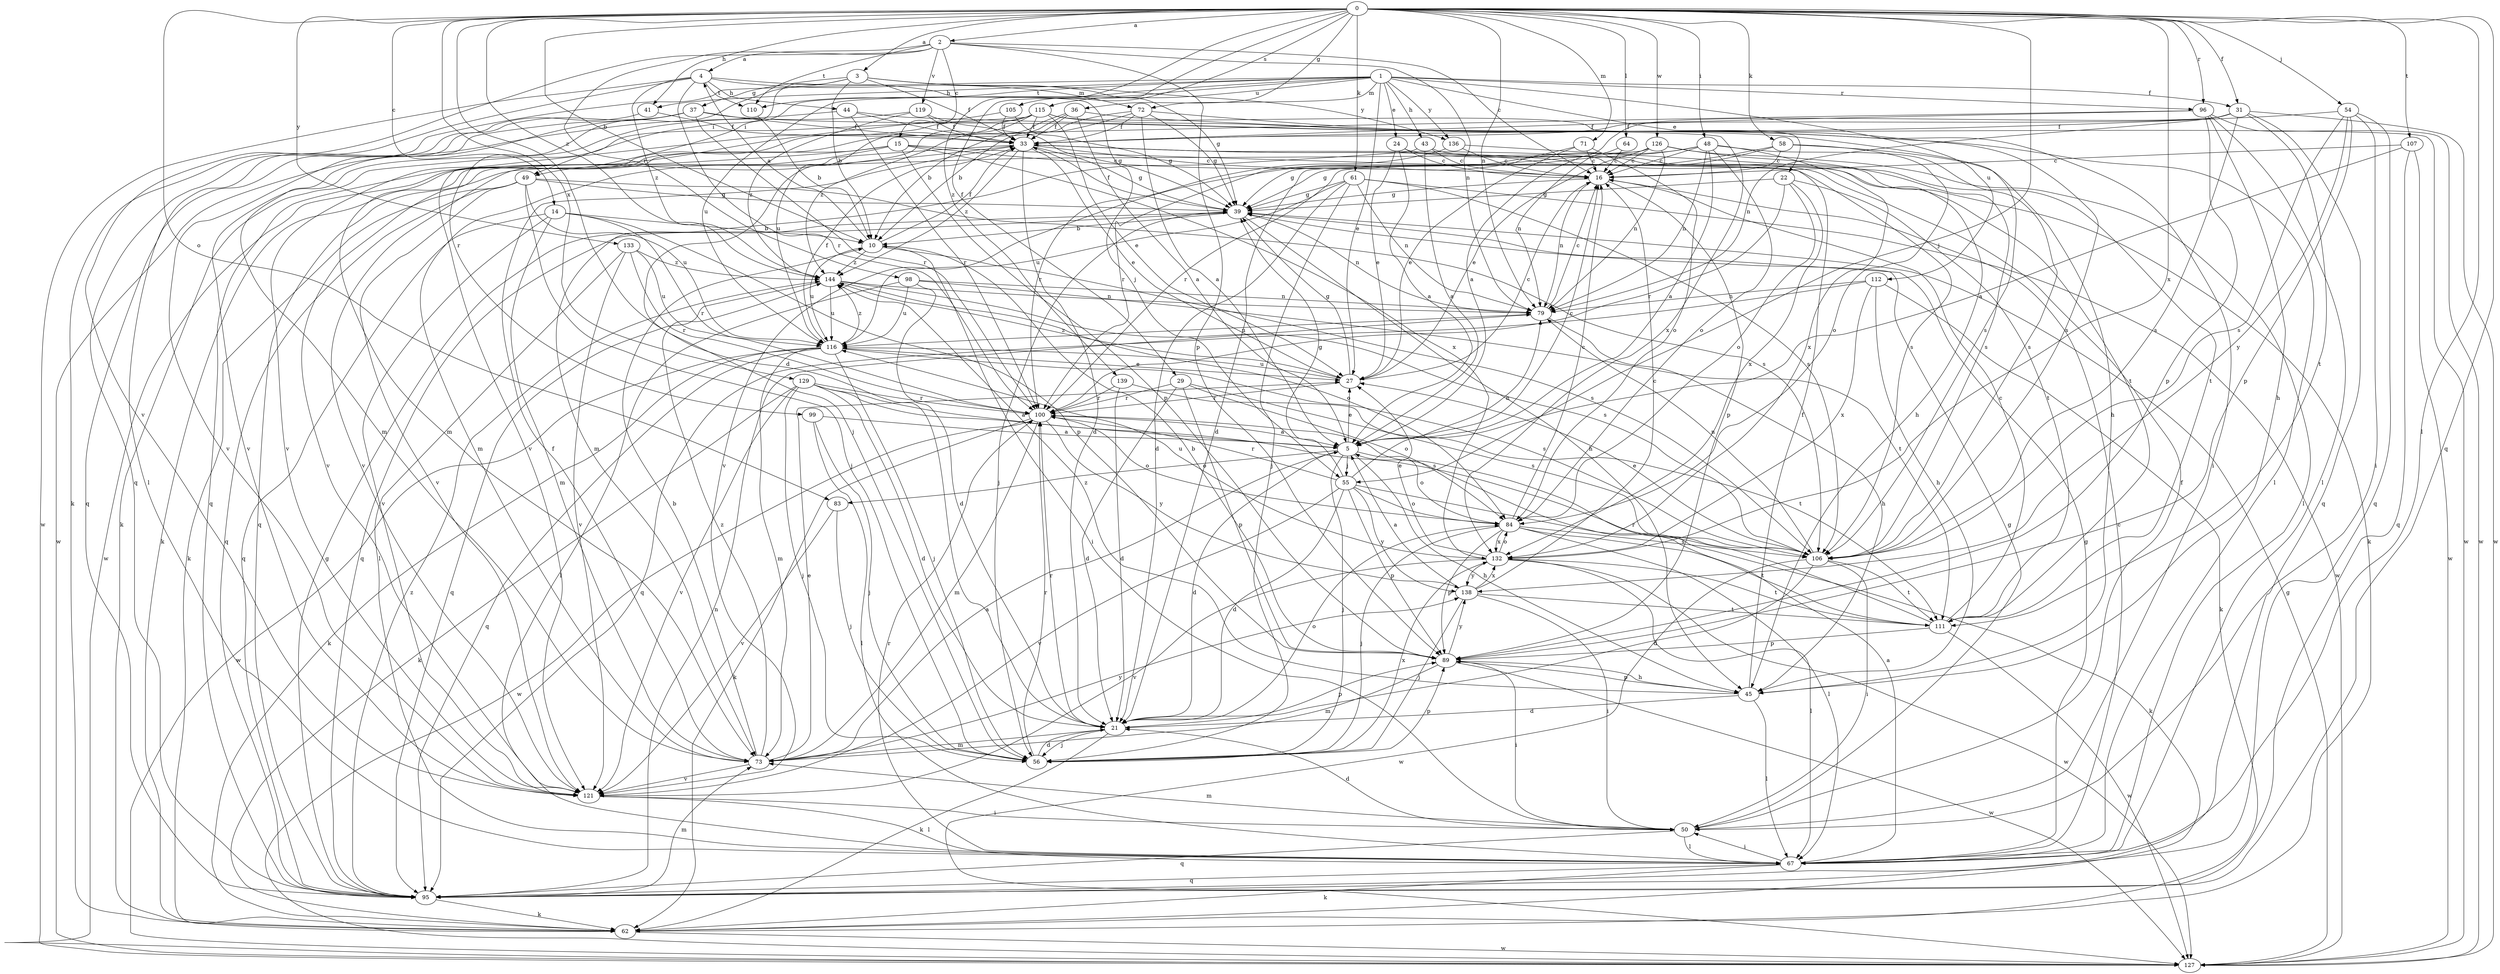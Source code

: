 strict digraph  {
0;
1;
2;
3;
4;
5;
10;
14;
15;
16;
21;
22;
24;
27;
29;
31;
33;
36;
37;
39;
41;
43;
44;
45;
48;
49;
50;
54;
55;
56;
58;
61;
62;
64;
67;
71;
72;
73;
79;
83;
84;
89;
95;
96;
98;
99;
100;
105;
106;
107;
110;
111;
112;
115;
116;
119;
121;
126;
127;
129;
132;
133;
136;
138;
139;
144;
0 -> 2  [label=a];
0 -> 3  [label=a];
0 -> 10  [label=b];
0 -> 14  [label=c];
0 -> 21  [label=d];
0 -> 29  [label=f];
0 -> 31  [label=f];
0 -> 36  [label=g];
0 -> 41  [label=h];
0 -> 48  [label=i];
0 -> 54  [label=j];
0 -> 55  [label=j];
0 -> 58  [label=k];
0 -> 61  [label=k];
0 -> 64  [label=l];
0 -> 67  [label=l];
0 -> 71  [label=m];
0 -> 79  [label=n];
0 -> 83  [label=o];
0 -> 95  [label=q];
0 -> 96  [label=r];
0 -> 105  [label=s];
0 -> 107  [label=t];
0 -> 126  [label=w];
0 -> 129  [label=x];
0 -> 132  [label=x];
0 -> 133  [label=y];
0 -> 139  [label=z];
0 -> 144  [label=z];
1 -> 22  [label=e];
1 -> 24  [label=e];
1 -> 27  [label=e];
1 -> 31  [label=f];
1 -> 41  [label=h];
1 -> 43  [label=h];
1 -> 49  [label=i];
1 -> 72  [label=m];
1 -> 95  [label=q];
1 -> 96  [label=r];
1 -> 110  [label=t];
1 -> 112  [label=u];
1 -> 115  [label=u];
1 -> 116  [label=u];
1 -> 136  [label=y];
2 -> 4  [label=a];
2 -> 15  [label=c];
2 -> 16  [label=c];
2 -> 79  [label=n];
2 -> 89  [label=p];
2 -> 98  [label=r];
2 -> 110  [label=t];
2 -> 119  [label=v];
2 -> 121  [label=v];
3 -> 10  [label=b];
3 -> 33  [label=f];
3 -> 37  [label=g];
3 -> 39  [label=g];
3 -> 49  [label=i];
3 -> 99  [label=r];
3 -> 136  [label=y];
4 -> 44  [label=h];
4 -> 55  [label=j];
4 -> 62  [label=k];
4 -> 72  [label=m];
4 -> 100  [label=r];
4 -> 110  [label=t];
4 -> 127  [label=w];
4 -> 144  [label=z];
5 -> 16  [label=c];
5 -> 21  [label=d];
5 -> 27  [label=e];
5 -> 45  [label=h];
5 -> 55  [label=j];
5 -> 56  [label=j];
5 -> 83  [label=o];
5 -> 84  [label=o];
10 -> 4  [label=a];
10 -> 33  [label=f];
10 -> 50  [label=i];
10 -> 106  [label=s];
10 -> 116  [label=u];
10 -> 144  [label=z];
14 -> 10  [label=b];
14 -> 73  [label=m];
14 -> 89  [label=p];
14 -> 95  [label=q];
14 -> 100  [label=r];
14 -> 121  [label=v];
15 -> 16  [label=c];
15 -> 62  [label=k];
15 -> 89  [label=p];
15 -> 106  [label=s];
15 -> 121  [label=v];
15 -> 127  [label=w];
15 -> 132  [label=x];
16 -> 39  [label=g];
16 -> 79  [label=n];
16 -> 89  [label=p];
21 -> 56  [label=j];
21 -> 62  [label=k];
21 -> 73  [label=m];
21 -> 84  [label=o];
21 -> 89  [label=p];
21 -> 100  [label=r];
22 -> 39  [label=g];
22 -> 84  [label=o];
22 -> 100  [label=r];
22 -> 111  [label=t];
22 -> 132  [label=x];
24 -> 5  [label=a];
24 -> 16  [label=c];
24 -> 27  [label=e];
24 -> 62  [label=k];
27 -> 16  [label=c];
27 -> 39  [label=g];
27 -> 100  [label=r];
27 -> 116  [label=u];
27 -> 144  [label=z];
29 -> 21  [label=d];
29 -> 84  [label=o];
29 -> 89  [label=p];
29 -> 100  [label=r];
29 -> 106  [label=s];
31 -> 5  [label=a];
31 -> 33  [label=f];
31 -> 79  [label=n];
31 -> 95  [label=q];
31 -> 106  [label=s];
31 -> 111  [label=t];
31 -> 127  [label=w];
33 -> 16  [label=c];
33 -> 21  [label=d];
33 -> 27  [label=e];
33 -> 39  [label=g];
33 -> 73  [label=m];
33 -> 111  [label=t];
33 -> 121  [label=v];
33 -> 144  [label=z];
36 -> 5  [label=a];
36 -> 10  [label=b];
36 -> 33  [label=f];
36 -> 50  [label=i];
36 -> 144  [label=z];
37 -> 33  [label=f];
37 -> 73  [label=m];
37 -> 95  [label=q];
37 -> 100  [label=r];
37 -> 106  [label=s];
37 -> 121  [label=v];
39 -> 10  [label=b];
39 -> 33  [label=f];
39 -> 45  [label=h];
39 -> 56  [label=j];
39 -> 79  [label=n];
39 -> 95  [label=q];
41 -> 33  [label=f];
41 -> 67  [label=l];
43 -> 5  [label=a];
43 -> 16  [label=c];
43 -> 45  [label=h];
43 -> 73  [label=m];
44 -> 33  [label=f];
44 -> 100  [label=r];
44 -> 127  [label=w];
44 -> 132  [label=x];
45 -> 21  [label=d];
45 -> 33  [label=f];
45 -> 67  [label=l];
45 -> 89  [label=p];
45 -> 144  [label=z];
48 -> 5  [label=a];
48 -> 16  [label=c];
48 -> 21  [label=d];
48 -> 79  [label=n];
48 -> 84  [label=o];
48 -> 106  [label=s];
48 -> 121  [label=v];
48 -> 132  [label=x];
49 -> 39  [label=g];
49 -> 56  [label=j];
49 -> 62  [label=k];
49 -> 95  [label=q];
49 -> 106  [label=s];
49 -> 116  [label=u];
49 -> 121  [label=v];
50 -> 21  [label=d];
50 -> 33  [label=f];
50 -> 39  [label=g];
50 -> 67  [label=l];
50 -> 73  [label=m];
50 -> 95  [label=q];
54 -> 33  [label=f];
54 -> 50  [label=i];
54 -> 89  [label=p];
54 -> 95  [label=q];
54 -> 106  [label=s];
54 -> 138  [label=y];
55 -> 21  [label=d];
55 -> 39  [label=g];
55 -> 62  [label=k];
55 -> 79  [label=n];
55 -> 84  [label=o];
55 -> 89  [label=p];
55 -> 100  [label=r];
55 -> 121  [label=v];
55 -> 138  [label=y];
56 -> 21  [label=d];
56 -> 89  [label=p];
56 -> 100  [label=r];
56 -> 132  [label=x];
58 -> 16  [label=c];
58 -> 39  [label=g];
58 -> 45  [label=h];
58 -> 84  [label=o];
58 -> 100  [label=r];
61 -> 21  [label=d];
61 -> 39  [label=g];
61 -> 56  [label=j];
61 -> 79  [label=n];
61 -> 106  [label=s];
61 -> 116  [label=u];
61 -> 127  [label=w];
62 -> 127  [label=w];
64 -> 16  [label=c];
64 -> 79  [label=n];
67 -> 5  [label=a];
67 -> 16  [label=c];
67 -> 39  [label=g];
67 -> 50  [label=i];
67 -> 62  [label=k];
67 -> 95  [label=q];
67 -> 100  [label=r];
71 -> 16  [label=c];
71 -> 27  [label=e];
71 -> 39  [label=g];
71 -> 84  [label=o];
72 -> 5  [label=a];
72 -> 10  [label=b];
72 -> 33  [label=f];
72 -> 39  [label=g];
72 -> 106  [label=s];
72 -> 121  [label=v];
73 -> 5  [label=a];
73 -> 10  [label=b];
73 -> 27  [label=e];
73 -> 33  [label=f];
73 -> 121  [label=v];
73 -> 138  [label=y];
73 -> 144  [label=z];
79 -> 16  [label=c];
79 -> 45  [label=h];
79 -> 116  [label=u];
83 -> 56  [label=j];
83 -> 121  [label=v];
84 -> 16  [label=c];
84 -> 56  [label=j];
84 -> 67  [label=l];
84 -> 89  [label=p];
84 -> 106  [label=s];
84 -> 111  [label=t];
84 -> 132  [label=x];
89 -> 10  [label=b];
89 -> 45  [label=h];
89 -> 50  [label=i];
89 -> 73  [label=m];
89 -> 127  [label=w];
89 -> 138  [label=y];
95 -> 39  [label=g];
95 -> 62  [label=k];
95 -> 73  [label=m];
95 -> 79  [label=n];
95 -> 144  [label=z];
96 -> 33  [label=f];
96 -> 45  [label=h];
96 -> 67  [label=l];
96 -> 73  [label=m];
96 -> 89  [label=p];
96 -> 127  [label=w];
98 -> 21  [label=d];
98 -> 67  [label=l];
98 -> 79  [label=n];
98 -> 111  [label=t];
98 -> 116  [label=u];
99 -> 5  [label=a];
99 -> 56  [label=j];
99 -> 67  [label=l];
100 -> 5  [label=a];
100 -> 62  [label=k];
100 -> 73  [label=m];
100 -> 84  [label=o];
100 -> 127  [label=w];
100 -> 138  [label=y];
105 -> 33  [label=f];
105 -> 39  [label=g];
105 -> 121  [label=v];
106 -> 21  [label=d];
106 -> 27  [label=e];
106 -> 50  [label=i];
106 -> 79  [label=n];
106 -> 111  [label=t];
106 -> 127  [label=w];
107 -> 5  [label=a];
107 -> 16  [label=c];
107 -> 95  [label=q];
107 -> 127  [label=w];
110 -> 10  [label=b];
111 -> 16  [label=c];
111 -> 89  [label=p];
111 -> 100  [label=r];
111 -> 127  [label=w];
112 -> 45  [label=h];
112 -> 62  [label=k];
112 -> 79  [label=n];
112 -> 95  [label=q];
112 -> 132  [label=x];
115 -> 27  [label=e];
115 -> 33  [label=f];
115 -> 56  [label=j];
115 -> 62  [label=k];
115 -> 67  [label=l];
115 -> 95  [label=q];
115 -> 116  [label=u];
115 -> 127  [label=w];
116 -> 27  [label=e];
116 -> 33  [label=f];
116 -> 56  [label=j];
116 -> 62  [label=k];
116 -> 73  [label=m];
116 -> 95  [label=q];
116 -> 106  [label=s];
116 -> 127  [label=w];
116 -> 144  [label=z];
119 -> 33  [label=f];
119 -> 39  [label=g];
119 -> 121  [label=v];
119 -> 144  [label=z];
121 -> 50  [label=i];
121 -> 67  [label=l];
126 -> 16  [label=c];
126 -> 27  [label=e];
126 -> 67  [label=l];
126 -> 79  [label=n];
126 -> 95  [label=q];
126 -> 100  [label=r];
126 -> 106  [label=s];
127 -> 39  [label=g];
129 -> 5  [label=a];
129 -> 21  [label=d];
129 -> 56  [label=j];
129 -> 62  [label=k];
129 -> 100  [label=r];
129 -> 106  [label=s];
129 -> 121  [label=v];
132 -> 27  [label=e];
132 -> 67  [label=l];
132 -> 84  [label=o];
132 -> 111  [label=t];
132 -> 116  [label=u];
132 -> 121  [label=v];
132 -> 127  [label=w];
132 -> 138  [label=y];
133 -> 67  [label=l];
133 -> 100  [label=r];
133 -> 116  [label=u];
133 -> 121  [label=v];
133 -> 144  [label=z];
136 -> 16  [label=c];
136 -> 100  [label=r];
136 -> 111  [label=t];
138 -> 5  [label=a];
138 -> 16  [label=c];
138 -> 50  [label=i];
138 -> 56  [label=j];
138 -> 111  [label=t];
138 -> 132  [label=x];
139 -> 21  [label=d];
139 -> 100  [label=r];
139 -> 111  [label=t];
144 -> 79  [label=n];
144 -> 84  [label=o];
144 -> 95  [label=q];
144 -> 106  [label=s];
144 -> 116  [label=u];
}
